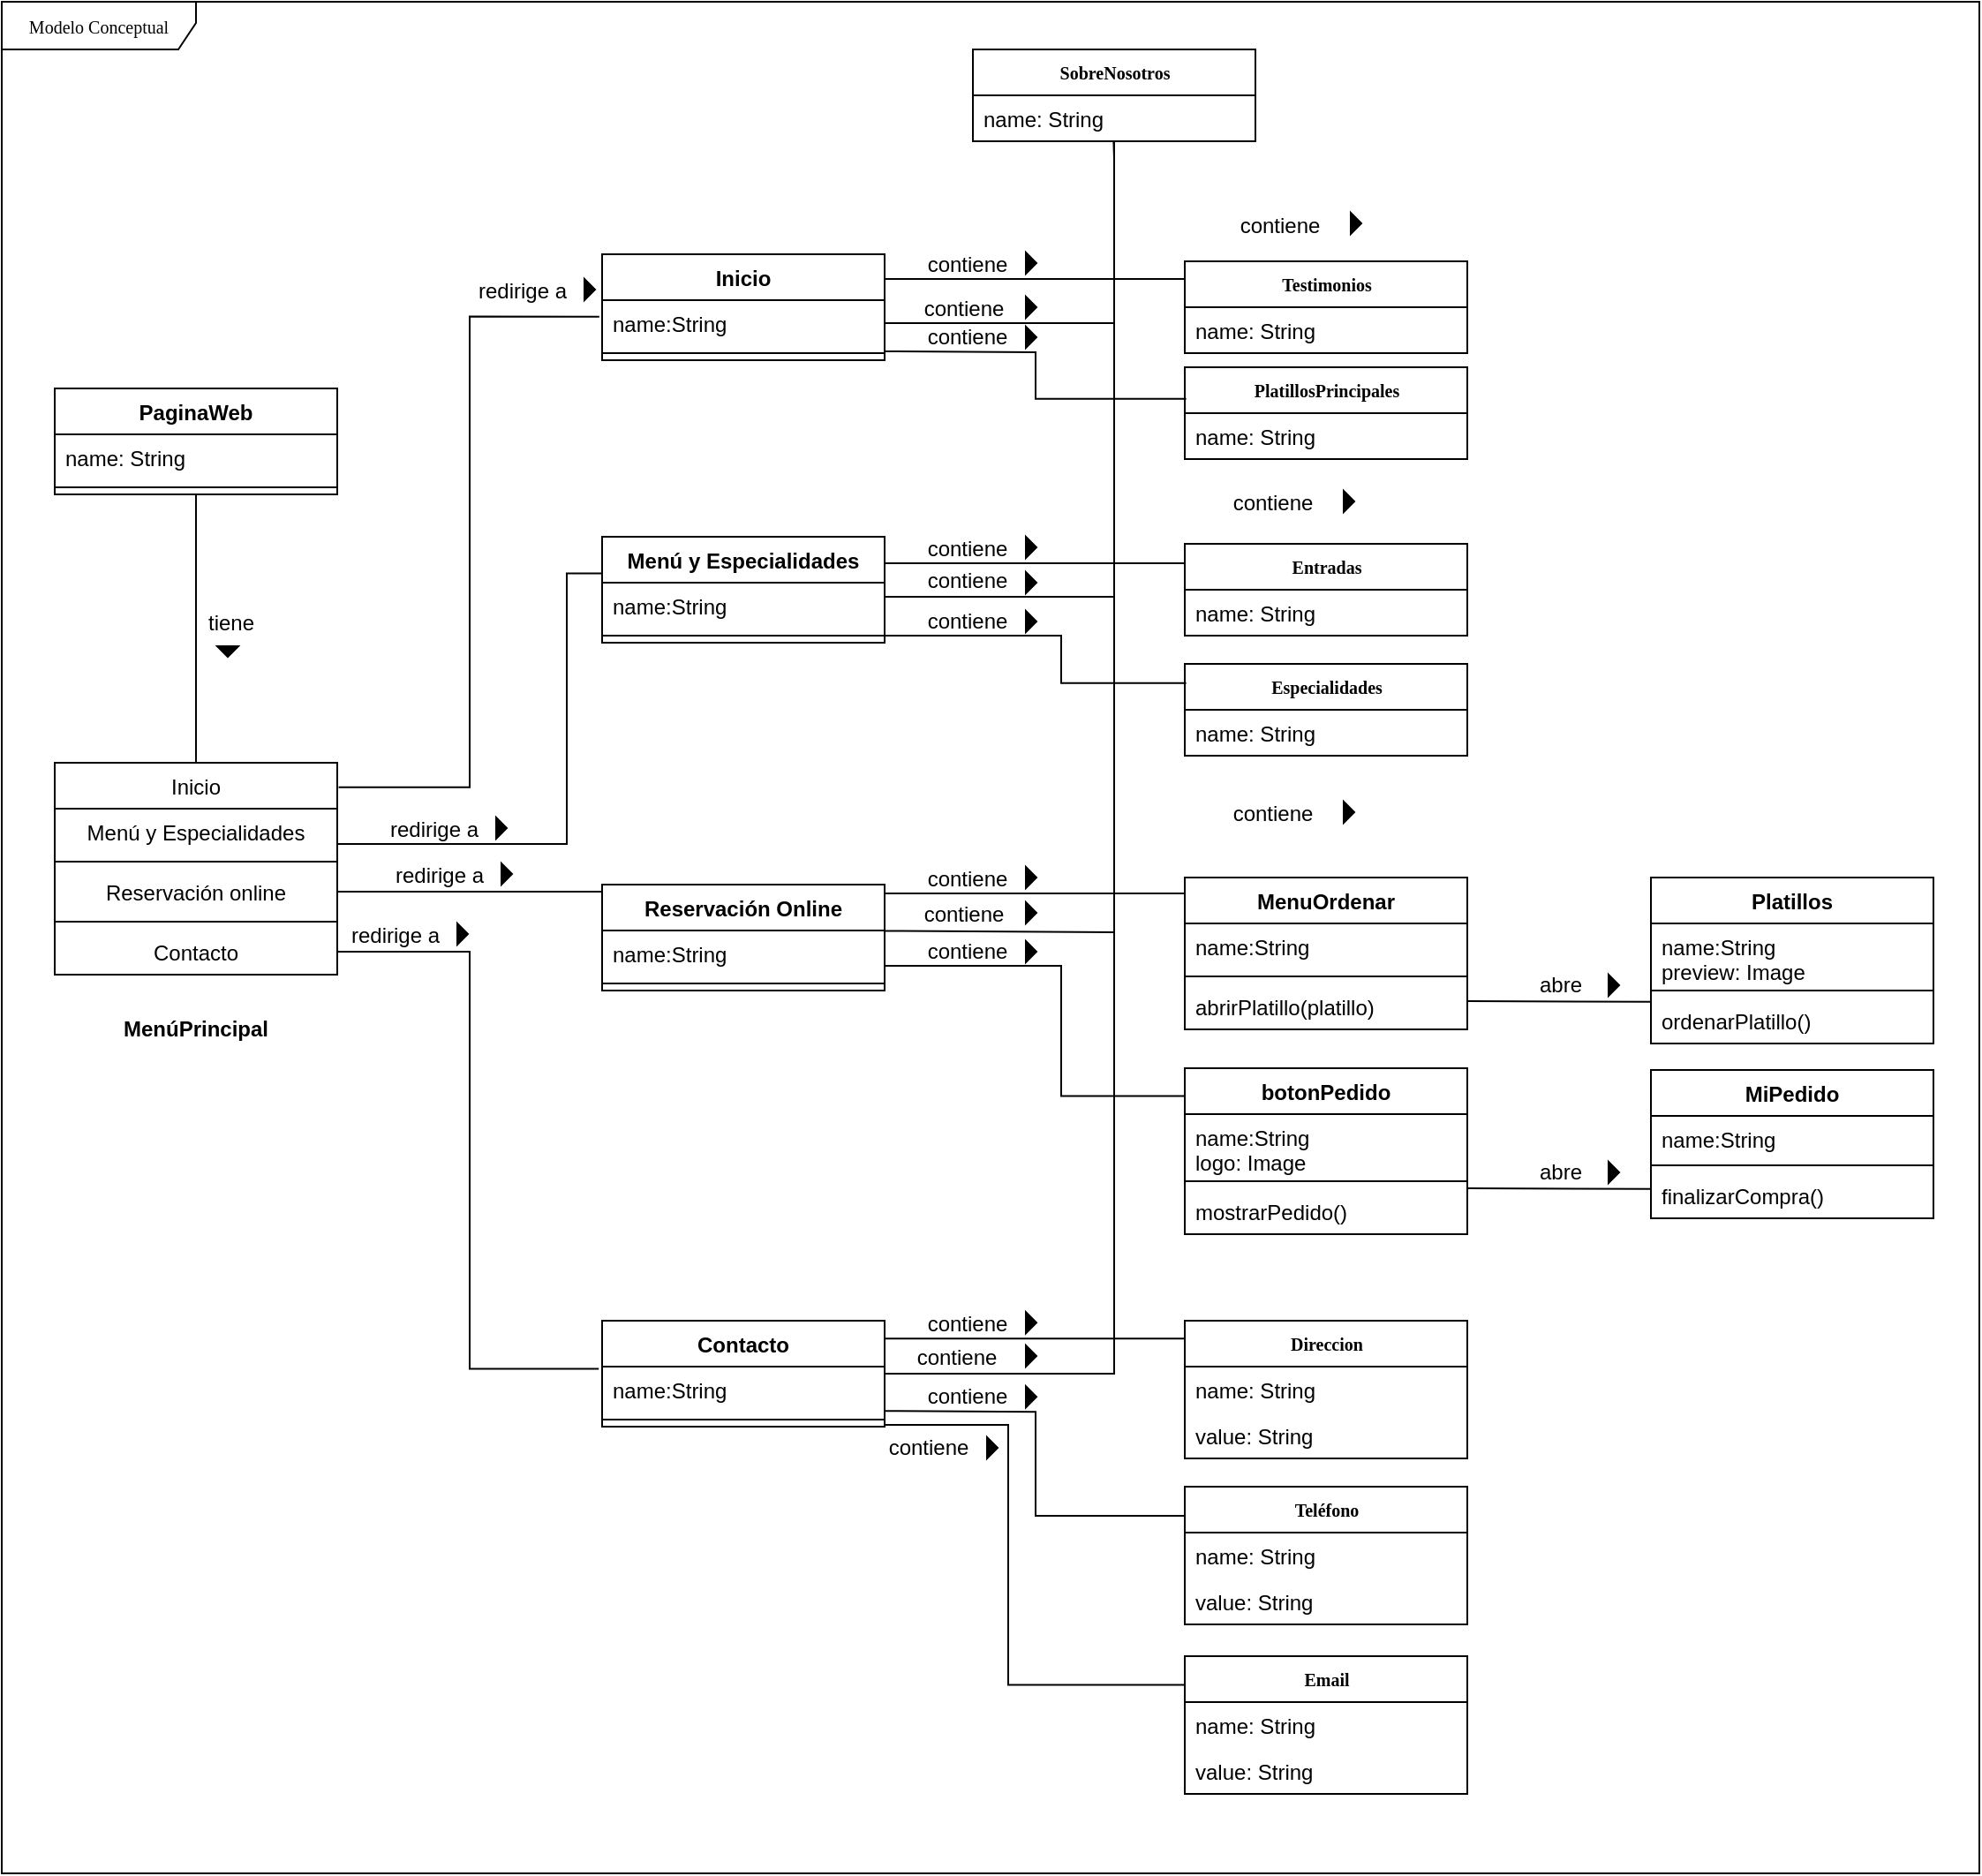 <mxfile version="17.2.1" type="github">
  <diagram name="Page-1" id="c4acf3e9-155e-7222-9cf6-157b1a14988f">
    <mxGraphModel dx="4270" dy="3014" grid="1" gridSize="10" guides="1" tooltips="1" connect="1" arrows="1" fold="1" page="1" pageScale="1" pageWidth="850" pageHeight="1100" background="none" math="0" shadow="0">
      <root>
        <mxCell id="0" />
        <mxCell id="1" parent="0" />
        <mxCell id="17acba5748e5396b-1" value="Modelo Conceptual" style="shape=umlFrame;whiteSpace=wrap;html=1;rounded=0;shadow=0;comic=0;labelBackgroundColor=none;strokeWidth=1;fontFamily=Verdana;fontSize=10;align=center;width=110;height=27;" parent="1" vertex="1">
          <mxGeometry x="-120" y="-97" width="1120" height="1060" as="geometry" />
        </mxCell>
        <mxCell id="17acba5748e5396b-30" value="SobreNosotros" style="swimlane;html=1;fontStyle=1;childLayout=stackLayout;horizontal=1;startSize=26;fillColor=none;horizontalStack=0;resizeParent=1;resizeLast=0;collapsible=1;marginBottom=0;swimlaneFillColor=#ffffff;rounded=0;shadow=0;comic=0;labelBackgroundColor=none;strokeWidth=1;fontFamily=Verdana;fontSize=10;align=center;" parent="1" vertex="1">
          <mxGeometry x="430" y="-70" width="160" height="52" as="geometry" />
        </mxCell>
        <mxCell id="17acba5748e5396b-32" value="name: String" style="text;html=1;strokeColor=none;fillColor=none;align=left;verticalAlign=top;spacingLeft=4;spacingRight=4;whiteSpace=wrap;overflow=hidden;rotatable=0;points=[[0,0.5],[1,0.5]];portConstraint=eastwest;" parent="17acba5748e5396b-30" vertex="1">
          <mxGeometry y="26" width="160" height="26" as="geometry" />
        </mxCell>
        <mxCell id="PXVH4oSnN2z75oWtaAcK-1" value="Inicio" style="swimlane;fontStyle=0;align=center;verticalAlign=top;childLayout=stackLayout;horizontal=1;startSize=26;horizontalStack=0;resizeParent=1;resizeParentMax=0;resizeLast=0;collapsible=1;marginBottom=0;" vertex="1" parent="1">
          <mxGeometry x="-90" y="334" width="160" height="120" as="geometry">
            <mxRectangle x="50" y="325" width="60" height="26" as="alternateBounds" />
          </mxGeometry>
        </mxCell>
        <mxCell id="PXVH4oSnN2z75oWtaAcK-2" value="Menú y Especialidades" style="text;strokeColor=none;fillColor=none;align=center;verticalAlign=top;spacingLeft=4;spacingRight=4;overflow=hidden;rotatable=0;points=[[0,0.5],[1,0.5]];portConstraint=eastwest;" vertex="1" parent="PXVH4oSnN2z75oWtaAcK-1">
          <mxGeometry y="26" width="160" height="26" as="geometry" />
        </mxCell>
        <mxCell id="PXVH4oSnN2z75oWtaAcK-3" value="" style="line;strokeWidth=1;fillColor=none;align=left;verticalAlign=middle;spacingTop=-1;spacingLeft=3;spacingRight=3;rotatable=0;labelPosition=right;points=[];portConstraint=eastwest;" vertex="1" parent="PXVH4oSnN2z75oWtaAcK-1">
          <mxGeometry y="52" width="160" height="8" as="geometry" />
        </mxCell>
        <mxCell id="PXVH4oSnN2z75oWtaAcK-6" value="Reservación online" style="text;strokeColor=none;fillColor=none;align=center;verticalAlign=top;spacingLeft=4;spacingRight=4;overflow=hidden;rotatable=0;points=[[0,0.5],[1,0.5]];portConstraint=eastwest;" vertex="1" parent="PXVH4oSnN2z75oWtaAcK-1">
          <mxGeometry y="60" width="160" height="26" as="geometry" />
        </mxCell>
        <mxCell id="PXVH4oSnN2z75oWtaAcK-7" value="" style="line;strokeWidth=1;fillColor=none;align=left;verticalAlign=middle;spacingTop=-1;spacingLeft=3;spacingRight=3;rotatable=0;labelPosition=right;points=[];portConstraint=eastwest;" vertex="1" parent="PXVH4oSnN2z75oWtaAcK-1">
          <mxGeometry y="86" width="160" height="8" as="geometry" />
        </mxCell>
        <mxCell id="PXVH4oSnN2z75oWtaAcK-4" value="Contacto" style="text;strokeColor=none;fillColor=none;align=center;verticalAlign=top;spacingLeft=4;spacingRight=4;overflow=hidden;rotatable=0;points=[[0,0.5],[1,0.5]];portConstraint=eastwest;" vertex="1" parent="PXVH4oSnN2z75oWtaAcK-1">
          <mxGeometry y="94" width="160" height="26" as="geometry" />
        </mxCell>
        <mxCell id="PXVH4oSnN2z75oWtaAcK-8" value="MenúPrincipal" style="text;html=1;strokeColor=none;fillColor=none;align=center;verticalAlign=middle;whiteSpace=wrap;rounded=0;fontStyle=1" vertex="1" parent="1">
          <mxGeometry x="-40" y="470" width="60" height="30" as="geometry" />
        </mxCell>
        <mxCell id="PXVH4oSnN2z75oWtaAcK-24" value="PaginaWeb" style="swimlane;fontStyle=1;align=center;verticalAlign=top;childLayout=stackLayout;horizontal=1;startSize=26;horizontalStack=0;resizeParent=1;resizeParentMax=0;resizeLast=0;collapsible=1;marginBottom=0;" vertex="1" parent="1">
          <mxGeometry x="-90" y="122" width="160" height="60" as="geometry" />
        </mxCell>
        <mxCell id="PXVH4oSnN2z75oWtaAcK-25" value="name: String" style="text;strokeColor=none;fillColor=none;align=left;verticalAlign=top;spacingLeft=4;spacingRight=4;overflow=hidden;rotatable=0;points=[[0,0.5],[1,0.5]];portConstraint=eastwest;" vertex="1" parent="PXVH4oSnN2z75oWtaAcK-24">
          <mxGeometry y="26" width="160" height="26" as="geometry" />
        </mxCell>
        <mxCell id="PXVH4oSnN2z75oWtaAcK-26" value="" style="line;strokeWidth=1;fillColor=none;align=left;verticalAlign=middle;spacingTop=-1;spacingLeft=3;spacingRight=3;rotatable=0;labelPosition=right;points=[];portConstraint=eastwest;" vertex="1" parent="PXVH4oSnN2z75oWtaAcK-24">
          <mxGeometry y="52" width="160" height="8" as="geometry" />
        </mxCell>
        <mxCell id="PXVH4oSnN2z75oWtaAcK-33" value="" style="triangle;aspect=fixed;fillColor=#000000;rotation=90;" vertex="1" parent="1">
          <mxGeometry x="5" y="265" width="6" height="12" as="geometry" />
        </mxCell>
        <mxCell id="PXVH4oSnN2z75oWtaAcK-34" value="" style="endArrow=none;html=1;rounded=0;align=center;verticalAlign=bottom;labelBackgroundColor=none;exitX=0.5;exitY=1;exitDx=0;exitDy=0;entryX=0.5;entryY=0;entryDx=0;entryDy=0;" edge="1" parent="1" source="PXVH4oSnN2z75oWtaAcK-24" target="PXVH4oSnN2z75oWtaAcK-1">
          <mxGeometry relative="1" as="geometry">
            <mxPoint x="100" y="382" as="sourcePoint" />
            <mxPoint x="240" y="382" as="targetPoint" />
          </mxGeometry>
        </mxCell>
        <mxCell id="PXVH4oSnN2z75oWtaAcK-38" value="tiene" style="text;html=1;strokeColor=none;fillColor=none;align=center;verticalAlign=middle;whiteSpace=wrap;rounded=0;" vertex="1" parent="1">
          <mxGeometry y="250" width="20" height="10" as="geometry" />
        </mxCell>
        <mxCell id="PXVH4oSnN2z75oWtaAcK-40" value="" style="endArrow=none;html=1;rounded=0;align=center;verticalAlign=bottom;labelBackgroundColor=none;exitX=1.005;exitY=0.116;exitDx=0;exitDy=0;exitPerimeter=0;entryX=-0.01;entryY=0.359;entryDx=0;entryDy=0;entryPerimeter=0;edgeStyle=orthogonalEdgeStyle;" edge="1" parent="1" source="PXVH4oSnN2z75oWtaAcK-1" target="PXVH4oSnN2z75oWtaAcK-42">
          <mxGeometry relative="1" as="geometry">
            <mxPoint x="230" y="353" as="sourcePoint" />
            <mxPoint x="370" y="353" as="targetPoint" />
          </mxGeometry>
        </mxCell>
        <mxCell id="PXVH4oSnN2z75oWtaAcK-41" value="Inicio" style="swimlane;fontStyle=1;align=center;verticalAlign=top;childLayout=stackLayout;horizontal=1;startSize=26;horizontalStack=0;resizeParent=1;resizeParentMax=0;resizeLast=0;collapsible=1;marginBottom=0;" vertex="1" parent="1">
          <mxGeometry x="220" y="46" width="160" height="60" as="geometry" />
        </mxCell>
        <mxCell id="PXVH4oSnN2z75oWtaAcK-42" value="name:String" style="text;strokeColor=none;fillColor=none;align=left;verticalAlign=top;spacingLeft=4;spacingRight=4;overflow=hidden;rotatable=0;points=[[0,0.5],[1,0.5]];portConstraint=eastwest;" vertex="1" parent="PXVH4oSnN2z75oWtaAcK-41">
          <mxGeometry y="26" width="160" height="26" as="geometry" />
        </mxCell>
        <mxCell id="PXVH4oSnN2z75oWtaAcK-43" value="" style="line;strokeWidth=1;fillColor=none;align=left;verticalAlign=middle;spacingTop=-1;spacingLeft=3;spacingRight=3;rotatable=0;labelPosition=right;points=[];portConstraint=eastwest;" vertex="1" parent="PXVH4oSnN2z75oWtaAcK-41">
          <mxGeometry y="52" width="160" height="8" as="geometry" />
        </mxCell>
        <mxCell id="PXVH4oSnN2z75oWtaAcK-47" value="MenuOrdenar" style="swimlane;fontStyle=1;align=center;verticalAlign=top;childLayout=stackLayout;horizontal=1;startSize=26;horizontalStack=0;resizeParent=1;resizeParentMax=0;resizeLast=0;collapsible=1;marginBottom=0;" vertex="1" parent="1">
          <mxGeometry x="550" y="399" width="160" height="86" as="geometry" />
        </mxCell>
        <mxCell id="PXVH4oSnN2z75oWtaAcK-48" value="name:String" style="text;strokeColor=none;fillColor=none;align=left;verticalAlign=top;spacingLeft=4;spacingRight=4;overflow=hidden;rotatable=0;points=[[0,0.5],[1,0.5]];portConstraint=eastwest;" vertex="1" parent="PXVH4oSnN2z75oWtaAcK-47">
          <mxGeometry y="26" width="160" height="26" as="geometry" />
        </mxCell>
        <mxCell id="PXVH4oSnN2z75oWtaAcK-49" value="" style="line;strokeWidth=1;fillColor=none;align=left;verticalAlign=middle;spacingTop=-1;spacingLeft=3;spacingRight=3;rotatable=0;labelPosition=right;points=[];portConstraint=eastwest;" vertex="1" parent="PXVH4oSnN2z75oWtaAcK-47">
          <mxGeometry y="52" width="160" height="8" as="geometry" />
        </mxCell>
        <mxCell id="PXVH4oSnN2z75oWtaAcK-99" value="abrirPlatillo(platillo)" style="text;strokeColor=none;fillColor=none;align=left;verticalAlign=top;spacingLeft=4;spacingRight=4;overflow=hidden;rotatable=0;points=[[0,0.5],[1,0.5]];portConstraint=eastwest;" vertex="1" parent="PXVH4oSnN2z75oWtaAcK-47">
          <mxGeometry y="60" width="160" height="26" as="geometry" />
        </mxCell>
        <mxCell id="PXVH4oSnN2z75oWtaAcK-50" value="Reservación Online" style="swimlane;fontStyle=1;align=center;verticalAlign=top;childLayout=stackLayout;horizontal=1;startSize=26;horizontalStack=0;resizeParent=1;resizeParentMax=0;resizeLast=0;collapsible=1;marginBottom=0;" vertex="1" parent="1">
          <mxGeometry x="220" y="403" width="160" height="60" as="geometry" />
        </mxCell>
        <mxCell id="PXVH4oSnN2z75oWtaAcK-51" value="name:String" style="text;strokeColor=none;fillColor=none;align=left;verticalAlign=top;spacingLeft=4;spacingRight=4;overflow=hidden;rotatable=0;points=[[0,0.5],[1,0.5]];portConstraint=eastwest;" vertex="1" parent="PXVH4oSnN2z75oWtaAcK-50">
          <mxGeometry y="26" width="160" height="26" as="geometry" />
        </mxCell>
        <mxCell id="PXVH4oSnN2z75oWtaAcK-52" value="" style="line;strokeWidth=1;fillColor=none;align=left;verticalAlign=middle;spacingTop=-1;spacingLeft=3;spacingRight=3;rotatable=0;labelPosition=right;points=[];portConstraint=eastwest;" vertex="1" parent="PXVH4oSnN2z75oWtaAcK-50">
          <mxGeometry y="52" width="160" height="8" as="geometry" />
        </mxCell>
        <mxCell id="PXVH4oSnN2z75oWtaAcK-53" value="Contacto" style="swimlane;fontStyle=1;align=center;verticalAlign=top;childLayout=stackLayout;horizontal=1;startSize=26;horizontalStack=0;resizeParent=1;resizeParentMax=0;resizeLast=0;collapsible=1;marginBottom=0;" vertex="1" parent="1">
          <mxGeometry x="220" y="650" width="160" height="60" as="geometry" />
        </mxCell>
        <mxCell id="PXVH4oSnN2z75oWtaAcK-54" value="name:String" style="text;strokeColor=none;fillColor=none;align=left;verticalAlign=top;spacingLeft=4;spacingRight=4;overflow=hidden;rotatable=0;points=[[0,0.5],[1,0.5]];portConstraint=eastwest;" vertex="1" parent="PXVH4oSnN2z75oWtaAcK-53">
          <mxGeometry y="26" width="160" height="26" as="geometry" />
        </mxCell>
        <mxCell id="PXVH4oSnN2z75oWtaAcK-55" value="" style="line;strokeWidth=1;fillColor=none;align=left;verticalAlign=middle;spacingTop=-1;spacingLeft=3;spacingRight=3;rotatable=0;labelPosition=right;points=[];portConstraint=eastwest;" vertex="1" parent="PXVH4oSnN2z75oWtaAcK-53">
          <mxGeometry y="52" width="160" height="8" as="geometry" />
        </mxCell>
        <mxCell id="PXVH4oSnN2z75oWtaAcK-57" value="" style="endArrow=none;html=1;rounded=0;align=center;verticalAlign=bottom;labelBackgroundColor=none;entryX=-0.001;entryY=0.067;entryDx=0;entryDy=0;edgeStyle=orthogonalEdgeStyle;entryPerimeter=0;" edge="1" parent="1" target="PXVH4oSnN2z75oWtaAcK-50">
          <mxGeometry relative="1" as="geometry">
            <mxPoint x="70" y="407" as="sourcePoint" />
            <mxPoint x="330" y="374" as="targetPoint" />
            <Array as="points">
              <mxPoint x="200" y="407" />
              <mxPoint x="200" y="407" />
            </Array>
          </mxGeometry>
        </mxCell>
        <mxCell id="PXVH4oSnN2z75oWtaAcK-58" value="" style="endArrow=none;html=1;rounded=0;align=center;verticalAlign=bottom;labelBackgroundColor=none;exitX=1;exitY=0.5;exitDx=0;exitDy=0;entryX=-0.012;entryY=0.049;entryDx=0;entryDy=0;entryPerimeter=0;edgeStyle=orthogonalEdgeStyle;" edge="1" parent="1" source="PXVH4oSnN2z75oWtaAcK-4" target="PXVH4oSnN2z75oWtaAcK-54">
          <mxGeometry relative="1" as="geometry">
            <mxPoint x="220" y="408" as="sourcePoint" />
            <mxPoint x="330" y="444" as="targetPoint" />
          </mxGeometry>
        </mxCell>
        <mxCell id="PXVH4oSnN2z75oWtaAcK-69" value="" style="endArrow=none;html=1;rounded=0;align=center;verticalAlign=bottom;labelBackgroundColor=none;exitX=1;exitY=0.5;exitDx=0;exitDy=0;edgeStyle=orthogonalEdgeStyle;elbow=vertical;" edge="1" parent="1" source="PXVH4oSnN2z75oWtaAcK-54" target="17acba5748e5396b-32">
          <mxGeometry relative="1" as="geometry">
            <mxPoint x="490" y="262" as="sourcePoint" />
            <mxPoint x="680.96" y="176.084" as="targetPoint" />
            <Array as="points">
              <mxPoint x="380" y="680" />
              <mxPoint x="510" y="680" />
            </Array>
          </mxGeometry>
        </mxCell>
        <mxCell id="PXVH4oSnN2z75oWtaAcK-73" value="contiene" style="text;html=1;strokeColor=none;fillColor=none;align=center;verticalAlign=middle;whiteSpace=wrap;rounded=0;rotation=0;" vertex="1" parent="1">
          <mxGeometry x="570" y="182" width="60" height="10" as="geometry" />
        </mxCell>
        <mxCell id="PXVH4oSnN2z75oWtaAcK-76" value="" style="triangle;aspect=fixed;fillColor=#000000;rotation=0;" vertex="1" parent="1">
          <mxGeometry x="640" y="180" width="6" height="12" as="geometry" />
        </mxCell>
        <mxCell id="PXVH4oSnN2z75oWtaAcK-78" value="contiene" style="text;html=1;strokeColor=none;fillColor=none;align=center;verticalAlign=middle;whiteSpace=wrap;rounded=0;rotation=0;" vertex="1" parent="1">
          <mxGeometry x="574" y="24.5" width="60" height="10" as="geometry" />
        </mxCell>
        <mxCell id="PXVH4oSnN2z75oWtaAcK-79" value="" style="triangle;aspect=fixed;fillColor=#000000;rotation=0;" vertex="1" parent="1">
          <mxGeometry x="644" y="22.5" width="6" height="12" as="geometry" />
        </mxCell>
        <mxCell id="PXVH4oSnN2z75oWtaAcK-80" value="contiene" style="text;html=1;strokeColor=none;fillColor=none;align=center;verticalAlign=middle;whiteSpace=wrap;rounded=0;rotation=0;" vertex="1" parent="1">
          <mxGeometry x="570" y="358" width="60" height="10" as="geometry" />
        </mxCell>
        <mxCell id="PXVH4oSnN2z75oWtaAcK-81" value="" style="triangle;aspect=fixed;fillColor=#000000;rotation=0;" vertex="1" parent="1">
          <mxGeometry x="640" y="356" width="6" height="12" as="geometry" />
        </mxCell>
        <mxCell id="PXVH4oSnN2z75oWtaAcK-85" value="Testimonios" style="swimlane;html=1;fontStyle=1;childLayout=stackLayout;horizontal=1;startSize=26;fillColor=none;horizontalStack=0;resizeParent=1;resizeLast=0;collapsible=1;marginBottom=0;swimlaneFillColor=#ffffff;rounded=0;shadow=0;comic=0;labelBackgroundColor=none;strokeWidth=1;fontFamily=Verdana;fontSize=10;align=center;" vertex="1" parent="1">
          <mxGeometry x="550" y="50" width="160" height="52" as="geometry" />
        </mxCell>
        <mxCell id="PXVH4oSnN2z75oWtaAcK-86" value="name: String" style="text;html=1;strokeColor=none;fillColor=none;align=left;verticalAlign=top;spacingLeft=4;spacingRight=4;whiteSpace=wrap;overflow=hidden;rotatable=0;points=[[0,0.5],[1,0.5]];portConstraint=eastwest;" vertex="1" parent="PXVH4oSnN2z75oWtaAcK-85">
          <mxGeometry y="26" width="160" height="26" as="geometry" />
        </mxCell>
        <mxCell id="PXVH4oSnN2z75oWtaAcK-87" value="PlatillosPrincipales" style="swimlane;html=1;fontStyle=1;childLayout=stackLayout;horizontal=1;startSize=26;fillColor=none;horizontalStack=0;resizeParent=1;resizeLast=0;collapsible=1;marginBottom=0;swimlaneFillColor=#ffffff;rounded=0;shadow=0;comic=0;labelBackgroundColor=none;strokeWidth=1;fontFamily=Verdana;fontSize=10;align=center;" vertex="1" parent="1">
          <mxGeometry x="550" y="110" width="160" height="52" as="geometry" />
        </mxCell>
        <mxCell id="PXVH4oSnN2z75oWtaAcK-88" value="name: String" style="text;html=1;strokeColor=none;fillColor=none;align=left;verticalAlign=top;spacingLeft=4;spacingRight=4;whiteSpace=wrap;overflow=hidden;rotatable=0;points=[[0,0.5],[1,0.5]];portConstraint=eastwest;" vertex="1" parent="PXVH4oSnN2z75oWtaAcK-87">
          <mxGeometry y="26" width="160" height="26" as="geometry" />
        </mxCell>
        <mxCell id="PXVH4oSnN2z75oWtaAcK-89" value="Entradas" style="swimlane;html=1;fontStyle=1;childLayout=stackLayout;horizontal=1;startSize=26;fillColor=none;horizontalStack=0;resizeParent=1;resizeLast=0;collapsible=1;marginBottom=0;swimlaneFillColor=#ffffff;rounded=0;shadow=0;comic=0;labelBackgroundColor=none;strokeWidth=1;fontFamily=Verdana;fontSize=10;align=center;" vertex="1" parent="1">
          <mxGeometry x="550" y="210" width="160" height="52" as="geometry" />
        </mxCell>
        <mxCell id="PXVH4oSnN2z75oWtaAcK-90" value="name: String" style="text;html=1;strokeColor=none;fillColor=none;align=left;verticalAlign=top;spacingLeft=4;spacingRight=4;whiteSpace=wrap;overflow=hidden;rotatable=0;points=[[0,0.5],[1,0.5]];portConstraint=eastwest;" vertex="1" parent="PXVH4oSnN2z75oWtaAcK-89">
          <mxGeometry y="26" width="160" height="26" as="geometry" />
        </mxCell>
        <mxCell id="PXVH4oSnN2z75oWtaAcK-91" value="Especialidades" style="swimlane;html=1;fontStyle=1;childLayout=stackLayout;horizontal=1;startSize=26;fillColor=none;horizontalStack=0;resizeParent=1;resizeLast=0;collapsible=1;marginBottom=0;swimlaneFillColor=#ffffff;rounded=0;shadow=0;comic=0;labelBackgroundColor=none;strokeWidth=1;fontFamily=Verdana;fontSize=10;align=center;" vertex="1" parent="1">
          <mxGeometry x="550" y="278" width="160" height="52" as="geometry" />
        </mxCell>
        <mxCell id="PXVH4oSnN2z75oWtaAcK-92" value="name: String" style="text;html=1;strokeColor=none;fillColor=none;align=left;verticalAlign=top;spacingLeft=4;spacingRight=4;whiteSpace=wrap;overflow=hidden;rotatable=0;points=[[0,0.5],[1,0.5]];portConstraint=eastwest;" vertex="1" parent="PXVH4oSnN2z75oWtaAcK-91">
          <mxGeometry y="26" width="160" height="26" as="geometry" />
        </mxCell>
        <mxCell id="PXVH4oSnN2z75oWtaAcK-96" value="Menú y Especialidades" style="swimlane;fontStyle=1;align=center;verticalAlign=top;childLayout=stackLayout;horizontal=1;startSize=26;horizontalStack=0;resizeParent=1;resizeParentMax=0;resizeLast=0;collapsible=1;marginBottom=0;" vertex="1" parent="1">
          <mxGeometry x="220" y="206" width="160" height="60" as="geometry" />
        </mxCell>
        <mxCell id="PXVH4oSnN2z75oWtaAcK-97" value="name:String" style="text;strokeColor=none;fillColor=none;align=left;verticalAlign=top;spacingLeft=4;spacingRight=4;overflow=hidden;rotatable=0;points=[[0,0.5],[1,0.5]];portConstraint=eastwest;" vertex="1" parent="PXVH4oSnN2z75oWtaAcK-96">
          <mxGeometry y="26" width="160" height="26" as="geometry" />
        </mxCell>
        <mxCell id="PXVH4oSnN2z75oWtaAcK-98" value="" style="line;strokeWidth=1;fillColor=none;align=left;verticalAlign=middle;spacingTop=-1;spacingLeft=3;spacingRight=3;rotatable=0;labelPosition=right;points=[];portConstraint=eastwest;" vertex="1" parent="PXVH4oSnN2z75oWtaAcK-96">
          <mxGeometry y="52" width="160" height="8" as="geometry" />
        </mxCell>
        <mxCell id="PXVH4oSnN2z75oWtaAcK-100" value="botonPedido" style="swimlane;fontStyle=1;align=center;verticalAlign=top;childLayout=stackLayout;horizontal=1;startSize=26;horizontalStack=0;resizeParent=1;resizeParentMax=0;resizeLast=0;collapsible=1;marginBottom=0;" vertex="1" parent="1">
          <mxGeometry x="550" y="507" width="160" height="94" as="geometry" />
        </mxCell>
        <mxCell id="PXVH4oSnN2z75oWtaAcK-101" value="name:String&#xa;logo: Image" style="text;strokeColor=none;fillColor=none;align=left;verticalAlign=top;spacingLeft=4;spacingRight=4;overflow=hidden;rotatable=0;points=[[0,0.5],[1,0.5]];portConstraint=eastwest;" vertex="1" parent="PXVH4oSnN2z75oWtaAcK-100">
          <mxGeometry y="26" width="160" height="34" as="geometry" />
        </mxCell>
        <mxCell id="PXVH4oSnN2z75oWtaAcK-102" value="" style="line;strokeWidth=1;fillColor=none;align=left;verticalAlign=middle;spacingTop=-1;spacingLeft=3;spacingRight=3;rotatable=0;labelPosition=right;points=[];portConstraint=eastwest;" vertex="1" parent="PXVH4oSnN2z75oWtaAcK-100">
          <mxGeometry y="60" width="160" height="8" as="geometry" />
        </mxCell>
        <mxCell id="PXVH4oSnN2z75oWtaAcK-103" value="mostrarPedido()" style="text;strokeColor=none;fillColor=none;align=left;verticalAlign=top;spacingLeft=4;spacingRight=4;overflow=hidden;rotatable=0;points=[[0,0.5],[1,0.5]];portConstraint=eastwest;" vertex="1" parent="PXVH4oSnN2z75oWtaAcK-100">
          <mxGeometry y="68" width="160" height="26" as="geometry" />
        </mxCell>
        <mxCell id="PXVH4oSnN2z75oWtaAcK-104" value="MiPedido" style="swimlane;fontStyle=1;align=center;verticalAlign=top;childLayout=stackLayout;horizontal=1;startSize=26;horizontalStack=0;resizeParent=1;resizeParentMax=0;resizeLast=0;collapsible=1;marginBottom=0;" vertex="1" parent="1">
          <mxGeometry x="814" y="508" width="160" height="84" as="geometry" />
        </mxCell>
        <mxCell id="PXVH4oSnN2z75oWtaAcK-105" value="name:String" style="text;strokeColor=none;fillColor=none;align=left;verticalAlign=top;spacingLeft=4;spacingRight=4;overflow=hidden;rotatable=0;points=[[0,0.5],[1,0.5]];portConstraint=eastwest;" vertex="1" parent="PXVH4oSnN2z75oWtaAcK-104">
          <mxGeometry y="26" width="160" height="24" as="geometry" />
        </mxCell>
        <mxCell id="PXVH4oSnN2z75oWtaAcK-106" value="" style="line;strokeWidth=1;fillColor=none;align=left;verticalAlign=middle;spacingTop=-1;spacingLeft=3;spacingRight=3;rotatable=0;labelPosition=right;points=[];portConstraint=eastwest;" vertex="1" parent="PXVH4oSnN2z75oWtaAcK-104">
          <mxGeometry y="50" width="160" height="8" as="geometry" />
        </mxCell>
        <mxCell id="PXVH4oSnN2z75oWtaAcK-107" value="finalizarCompra()" style="text;strokeColor=none;fillColor=none;align=left;verticalAlign=top;spacingLeft=4;spacingRight=4;overflow=hidden;rotatable=0;points=[[0,0.5],[1,0.5]];portConstraint=eastwest;" vertex="1" parent="PXVH4oSnN2z75oWtaAcK-104">
          <mxGeometry y="58" width="160" height="26" as="geometry" />
        </mxCell>
        <mxCell id="PXVH4oSnN2z75oWtaAcK-108" value="Platillos" style="swimlane;fontStyle=1;align=center;verticalAlign=top;childLayout=stackLayout;horizontal=1;startSize=26;horizontalStack=0;resizeParent=1;resizeParentMax=0;resizeLast=0;collapsible=1;marginBottom=0;" vertex="1" parent="1">
          <mxGeometry x="814" y="399" width="160" height="94" as="geometry" />
        </mxCell>
        <mxCell id="PXVH4oSnN2z75oWtaAcK-109" value="name:String&#xa;preview: Image" style="text;strokeColor=none;fillColor=none;align=left;verticalAlign=top;spacingLeft=4;spacingRight=4;overflow=hidden;rotatable=0;points=[[0,0.5],[1,0.5]];portConstraint=eastwest;" vertex="1" parent="PXVH4oSnN2z75oWtaAcK-108">
          <mxGeometry y="26" width="160" height="34" as="geometry" />
        </mxCell>
        <mxCell id="PXVH4oSnN2z75oWtaAcK-110" value="" style="line;strokeWidth=1;fillColor=none;align=left;verticalAlign=middle;spacingTop=-1;spacingLeft=3;spacingRight=3;rotatable=0;labelPosition=right;points=[];portConstraint=eastwest;" vertex="1" parent="PXVH4oSnN2z75oWtaAcK-108">
          <mxGeometry y="60" width="160" height="8" as="geometry" />
        </mxCell>
        <mxCell id="PXVH4oSnN2z75oWtaAcK-111" value="ordenarPlatillo()" style="text;strokeColor=none;fillColor=none;align=left;verticalAlign=top;spacingLeft=4;spacingRight=4;overflow=hidden;rotatable=0;points=[[0,0.5],[1,0.5]];portConstraint=eastwest;" vertex="1" parent="PXVH4oSnN2z75oWtaAcK-108">
          <mxGeometry y="68" width="160" height="26" as="geometry" />
        </mxCell>
        <mxCell id="PXVH4oSnN2z75oWtaAcK-116" value="Direccion" style="swimlane;html=1;fontStyle=1;childLayout=stackLayout;horizontal=1;startSize=26;fillColor=none;horizontalStack=0;resizeParent=1;resizeLast=0;collapsible=1;marginBottom=0;swimlaneFillColor=#ffffff;rounded=0;shadow=0;comic=0;labelBackgroundColor=none;strokeWidth=1;fontFamily=Verdana;fontSize=10;align=center;" vertex="1" parent="1">
          <mxGeometry x="550" y="650" width="160" height="78" as="geometry" />
        </mxCell>
        <mxCell id="PXVH4oSnN2z75oWtaAcK-117" value="name: String" style="text;html=1;strokeColor=none;fillColor=none;align=left;verticalAlign=top;spacingLeft=4;spacingRight=4;whiteSpace=wrap;overflow=hidden;rotatable=0;points=[[0,0.5],[1,0.5]];portConstraint=eastwest;" vertex="1" parent="PXVH4oSnN2z75oWtaAcK-116">
          <mxGeometry y="26" width="160" height="26" as="geometry" />
        </mxCell>
        <mxCell id="PXVH4oSnN2z75oWtaAcK-118" value="value: String" style="text;html=1;strokeColor=none;fillColor=none;align=left;verticalAlign=top;spacingLeft=4;spacingRight=4;whiteSpace=wrap;overflow=hidden;rotatable=0;points=[[0,0.5],[1,0.5]];portConstraint=eastwest;" vertex="1" parent="PXVH4oSnN2z75oWtaAcK-116">
          <mxGeometry y="52" width="160" height="26" as="geometry" />
        </mxCell>
        <mxCell id="PXVH4oSnN2z75oWtaAcK-119" value="Teléfono" style="swimlane;html=1;fontStyle=1;childLayout=stackLayout;horizontal=1;startSize=26;fillColor=none;horizontalStack=0;resizeParent=1;resizeLast=0;collapsible=1;marginBottom=0;swimlaneFillColor=#ffffff;rounded=0;shadow=0;comic=0;labelBackgroundColor=none;strokeWidth=1;fontFamily=Verdana;fontSize=10;align=center;" vertex="1" parent="1">
          <mxGeometry x="550" y="744" width="160" height="78" as="geometry" />
        </mxCell>
        <mxCell id="PXVH4oSnN2z75oWtaAcK-120" value="name: String" style="text;html=1;strokeColor=none;fillColor=none;align=left;verticalAlign=top;spacingLeft=4;spacingRight=4;whiteSpace=wrap;overflow=hidden;rotatable=0;points=[[0,0.5],[1,0.5]];portConstraint=eastwest;" vertex="1" parent="PXVH4oSnN2z75oWtaAcK-119">
          <mxGeometry y="26" width="160" height="26" as="geometry" />
        </mxCell>
        <mxCell id="PXVH4oSnN2z75oWtaAcK-121" value="value: String" style="text;html=1;strokeColor=none;fillColor=none;align=left;verticalAlign=top;spacingLeft=4;spacingRight=4;whiteSpace=wrap;overflow=hidden;rotatable=0;points=[[0,0.5],[1,0.5]];portConstraint=eastwest;" vertex="1" parent="PXVH4oSnN2z75oWtaAcK-119">
          <mxGeometry y="52" width="160" height="26" as="geometry" />
        </mxCell>
        <mxCell id="PXVH4oSnN2z75oWtaAcK-122" value="Email" style="swimlane;html=1;fontStyle=1;childLayout=stackLayout;horizontal=1;startSize=26;fillColor=none;horizontalStack=0;resizeParent=1;resizeLast=0;collapsible=1;marginBottom=0;swimlaneFillColor=#ffffff;rounded=0;shadow=0;comic=0;labelBackgroundColor=none;strokeWidth=1;fontFamily=Verdana;fontSize=10;align=center;" vertex="1" parent="1">
          <mxGeometry x="550" y="840" width="160" height="78" as="geometry" />
        </mxCell>
        <mxCell id="PXVH4oSnN2z75oWtaAcK-123" value="name: String" style="text;html=1;strokeColor=none;fillColor=none;align=left;verticalAlign=top;spacingLeft=4;spacingRight=4;whiteSpace=wrap;overflow=hidden;rotatable=0;points=[[0,0.5],[1,0.5]];portConstraint=eastwest;" vertex="1" parent="PXVH4oSnN2z75oWtaAcK-122">
          <mxGeometry y="26" width="160" height="26" as="geometry" />
        </mxCell>
        <mxCell id="PXVH4oSnN2z75oWtaAcK-124" value="value: String" style="text;html=1;strokeColor=none;fillColor=none;align=left;verticalAlign=top;spacingLeft=4;spacingRight=4;whiteSpace=wrap;overflow=hidden;rotatable=0;points=[[0,0.5],[1,0.5]];portConstraint=eastwest;" vertex="1" parent="PXVH4oSnN2z75oWtaAcK-122">
          <mxGeometry y="52" width="160" height="26" as="geometry" />
        </mxCell>
        <mxCell id="PXVH4oSnN2z75oWtaAcK-125" value="" style="endArrow=none;html=1;rounded=0;align=center;verticalAlign=bottom;labelBackgroundColor=none;entryX=0.002;entryY=0.346;entryDx=0;entryDy=0;edgeStyle=orthogonalEdgeStyle;entryPerimeter=0;" edge="1" parent="1" target="PXVH4oSnN2z75oWtaAcK-96">
          <mxGeometry relative="1" as="geometry">
            <mxPoint x="70" y="380" as="sourcePoint" />
            <mxPoint x="219.84" y="380.02" as="targetPoint" />
            <Array as="points">
              <mxPoint x="200" y="380" />
              <mxPoint x="200" y="227" />
            </Array>
          </mxGeometry>
        </mxCell>
        <mxCell id="PXVH4oSnN2z75oWtaAcK-126" value="redirige a" style="text;html=1;strokeColor=none;fillColor=none;align=center;verticalAlign=middle;whiteSpace=wrap;rounded=0;" vertex="1" parent="1">
          <mxGeometry x="140" y="62" width="70" height="10" as="geometry" />
        </mxCell>
        <mxCell id="PXVH4oSnN2z75oWtaAcK-127" value="" style="triangle;aspect=fixed;fillColor=#000000;rotation=0;" vertex="1" parent="1">
          <mxGeometry x="210" y="60" width="6" height="12" as="geometry" />
        </mxCell>
        <mxCell id="PXVH4oSnN2z75oWtaAcK-128" value="redirige a" style="text;html=1;strokeColor=none;fillColor=none;align=center;verticalAlign=middle;whiteSpace=wrap;rounded=0;" vertex="1" parent="1">
          <mxGeometry x="90" y="367" width="70" height="10" as="geometry" />
        </mxCell>
        <mxCell id="PXVH4oSnN2z75oWtaAcK-129" value="" style="triangle;aspect=fixed;fillColor=#000000;rotation=0;" vertex="1" parent="1">
          <mxGeometry x="160" y="365" width="6" height="12" as="geometry" />
        </mxCell>
        <mxCell id="PXVH4oSnN2z75oWtaAcK-130" value="redirige a" style="text;html=1;strokeColor=none;fillColor=none;align=center;verticalAlign=middle;whiteSpace=wrap;rounded=0;" vertex="1" parent="1">
          <mxGeometry x="93" y="393" width="70" height="10" as="geometry" />
        </mxCell>
        <mxCell id="PXVH4oSnN2z75oWtaAcK-131" value="" style="triangle;aspect=fixed;fillColor=#000000;rotation=0;" vertex="1" parent="1">
          <mxGeometry x="163" y="391" width="6" height="12" as="geometry" />
        </mxCell>
        <mxCell id="PXVH4oSnN2z75oWtaAcK-132" value="redirige a" style="text;html=1;strokeColor=none;fillColor=none;align=center;verticalAlign=middle;whiteSpace=wrap;rounded=0;" vertex="1" parent="1">
          <mxGeometry x="68" y="427" width="70" height="10" as="geometry" />
        </mxCell>
        <mxCell id="PXVH4oSnN2z75oWtaAcK-133" value="" style="triangle;aspect=fixed;fillColor=#000000;rotation=0;" vertex="1" parent="1">
          <mxGeometry x="138" y="425" width="6" height="12" as="geometry" />
        </mxCell>
        <mxCell id="PXVH4oSnN2z75oWtaAcK-134" value="" style="endArrow=none;html=1;rounded=0;align=center;verticalAlign=bottom;labelBackgroundColor=none;exitX=0.999;exitY=0.01;exitDx=0;exitDy=0;edgeStyle=orthogonalEdgeStyle;elbow=vertical;entryX=0.498;entryY=0.986;entryDx=0;entryDy=0;entryPerimeter=0;exitPerimeter=0;" edge="1" parent="1" source="PXVH4oSnN2z75oWtaAcK-51" target="17acba5748e5396b-32">
          <mxGeometry relative="1" as="geometry">
            <mxPoint x="390" y="699" as="sourcePoint" />
            <mxPoint x="520.077" y="-8" as="targetPoint" />
            <Array as="points">
              <mxPoint x="390" y="429" />
              <mxPoint x="510" y="430" />
              <mxPoint x="510" y="-8" />
              <mxPoint x="510" y="-8" />
            </Array>
          </mxGeometry>
        </mxCell>
        <mxCell id="PXVH4oSnN2z75oWtaAcK-135" value="" style="endArrow=none;html=1;rounded=0;align=center;verticalAlign=bottom;labelBackgroundColor=none;edgeStyle=orthogonalEdgeStyle;elbow=vertical;" edge="1" parent="1" target="17acba5748e5396b-32">
          <mxGeometry relative="1" as="geometry">
            <mxPoint x="380" y="240" as="sourcePoint" />
            <mxPoint x="509.68" y="-8.364" as="targetPoint" />
            <Array as="points">
              <mxPoint x="510" y="240" />
            </Array>
          </mxGeometry>
        </mxCell>
        <mxCell id="PXVH4oSnN2z75oWtaAcK-136" value="" style="endArrow=none;html=1;rounded=0;align=center;verticalAlign=bottom;labelBackgroundColor=none;edgeStyle=orthogonalEdgeStyle;elbow=vertical;exitX=1;exitY=0.5;exitDx=0;exitDy=0;" edge="1" parent="1" source="PXVH4oSnN2z75oWtaAcK-42" target="17acba5748e5396b-32">
          <mxGeometry relative="1" as="geometry">
            <mxPoint x="380" y="238.36" as="sourcePoint" />
            <mxPoint x="509.68" y="-10.004" as="targetPoint" />
            <Array as="points">
              <mxPoint x="510" y="85" />
            </Array>
          </mxGeometry>
        </mxCell>
        <mxCell id="PXVH4oSnN2z75oWtaAcK-137" value="contiene" style="text;html=1;strokeColor=none;fillColor=none;align=center;verticalAlign=middle;whiteSpace=wrap;rounded=0;" vertex="1" parent="1">
          <mxGeometry x="400" y="72" width="50" height="10" as="geometry" />
        </mxCell>
        <mxCell id="PXVH4oSnN2z75oWtaAcK-138" value="" style="triangle;aspect=fixed;fillColor=#000000;rotation=0;" vertex="1" parent="1">
          <mxGeometry x="460" y="70" width="6" height="12" as="geometry" />
        </mxCell>
        <mxCell id="PXVH4oSnN2z75oWtaAcK-139" value="contiene" style="text;html=1;strokeColor=none;fillColor=none;align=center;verticalAlign=middle;whiteSpace=wrap;rounded=0;" vertex="1" parent="1">
          <mxGeometry x="402" y="226" width="50" height="10" as="geometry" />
        </mxCell>
        <mxCell id="PXVH4oSnN2z75oWtaAcK-140" value="" style="triangle;aspect=fixed;fillColor=#000000;rotation=0;" vertex="1" parent="1">
          <mxGeometry x="460" y="226" width="6" height="12" as="geometry" />
        </mxCell>
        <mxCell id="PXVH4oSnN2z75oWtaAcK-141" value="contiene" style="text;html=1;strokeColor=none;fillColor=none;align=center;verticalAlign=middle;whiteSpace=wrap;rounded=0;" vertex="1" parent="1">
          <mxGeometry x="400" y="415" width="50" height="10" as="geometry" />
        </mxCell>
        <mxCell id="PXVH4oSnN2z75oWtaAcK-142" value="" style="triangle;aspect=fixed;fillColor=#000000;rotation=0;" vertex="1" parent="1">
          <mxGeometry x="460" y="413" width="6" height="12" as="geometry" />
        </mxCell>
        <mxCell id="PXVH4oSnN2z75oWtaAcK-145" value="contiene" style="text;html=1;strokeColor=none;fillColor=none;align=center;verticalAlign=middle;whiteSpace=wrap;rounded=0;" vertex="1" parent="1">
          <mxGeometry x="396" y="666" width="50" height="10" as="geometry" />
        </mxCell>
        <mxCell id="PXVH4oSnN2z75oWtaAcK-146" value="" style="triangle;aspect=fixed;fillColor=#000000;rotation=0;" vertex="1" parent="1">
          <mxGeometry x="460" y="664" width="6" height="12" as="geometry" />
        </mxCell>
        <mxCell id="PXVH4oSnN2z75oWtaAcK-147" value="" style="triangle;aspect=fixed;fillColor=#000000;" vertex="1" parent="1">
          <mxGeometry x="460" y="45" width="6" height="12" as="geometry" />
        </mxCell>
        <mxCell id="PXVH4oSnN2z75oWtaAcK-148" value="" style="endArrow=none;html=1;rounded=0;align=center;verticalAlign=bottom;labelBackgroundColor=none;elbow=vertical;" edge="1" parent="1">
          <mxGeometry relative="1" as="geometry">
            <mxPoint x="380" y="60" as="sourcePoint" />
            <mxPoint x="550" y="60" as="targetPoint" />
          </mxGeometry>
        </mxCell>
        <mxCell id="PXVH4oSnN2z75oWtaAcK-150" value="contiene" style="text;html=1;strokeColor=none;fillColor=none;align=center;verticalAlign=middle;whiteSpace=wrap;rounded=0;" vertex="1" parent="1">
          <mxGeometry x="402" y="47" width="50" height="10" as="geometry" />
        </mxCell>
        <mxCell id="PXVH4oSnN2z75oWtaAcK-151" value="" style="triangle;aspect=fixed;fillColor=#000000;" vertex="1" parent="1">
          <mxGeometry x="460" y="87" width="6" height="12" as="geometry" />
        </mxCell>
        <mxCell id="PXVH4oSnN2z75oWtaAcK-152" value="" style="endArrow=none;html=1;rounded=0;align=center;verticalAlign=bottom;labelBackgroundColor=none;elbow=vertical;edgeStyle=orthogonalEdgeStyle;entryX=0.005;entryY=0.344;entryDx=0;entryDy=0;entryPerimeter=0;" edge="1" parent="1" target="PXVH4oSnN2z75oWtaAcK-87">
          <mxGeometry relative="1" as="geometry">
            <mxPoint x="380" y="101" as="sourcePoint" />
            <mxPoint x="550" y="101" as="targetPoint" />
          </mxGeometry>
        </mxCell>
        <mxCell id="PXVH4oSnN2z75oWtaAcK-153" value="contiene" style="text;html=1;strokeColor=none;fillColor=none;align=center;verticalAlign=middle;whiteSpace=wrap;rounded=0;" vertex="1" parent="1">
          <mxGeometry x="402" y="88" width="50" height="10" as="geometry" />
        </mxCell>
        <mxCell id="PXVH4oSnN2z75oWtaAcK-155" value="" style="triangle;aspect=fixed;fillColor=#000000;" vertex="1" parent="1">
          <mxGeometry x="460" y="206" width="6" height="12" as="geometry" />
        </mxCell>
        <mxCell id="PXVH4oSnN2z75oWtaAcK-156" value="" style="endArrow=none;html=1;rounded=0;align=center;verticalAlign=bottom;labelBackgroundColor=none;elbow=vertical;" edge="1" parent="1">
          <mxGeometry relative="1" as="geometry">
            <mxPoint x="380" y="221" as="sourcePoint" />
            <mxPoint x="550" y="221" as="targetPoint" />
          </mxGeometry>
        </mxCell>
        <mxCell id="PXVH4oSnN2z75oWtaAcK-157" value="contiene" style="text;html=1;strokeColor=none;fillColor=none;align=center;verticalAlign=middle;whiteSpace=wrap;rounded=0;" vertex="1" parent="1">
          <mxGeometry x="402" y="208" width="50" height="10" as="geometry" />
        </mxCell>
        <mxCell id="PXVH4oSnN2z75oWtaAcK-158" value="" style="triangle;aspect=fixed;fillColor=#000000;" vertex="1" parent="1">
          <mxGeometry x="460" y="248" width="6" height="12" as="geometry" />
        </mxCell>
        <mxCell id="PXVH4oSnN2z75oWtaAcK-159" value="" style="endArrow=none;html=1;rounded=0;align=center;verticalAlign=bottom;labelBackgroundColor=none;elbow=vertical;edgeStyle=orthogonalEdgeStyle;entryX=0.005;entryY=0.344;entryDx=0;entryDy=0;entryPerimeter=0;" edge="1" parent="1">
          <mxGeometry relative="1" as="geometry">
            <mxPoint x="380" y="262" as="sourcePoint" />
            <mxPoint x="550.8" y="288.888" as="targetPoint" />
            <Array as="points">
              <mxPoint x="480" y="262" />
              <mxPoint x="480" y="289" />
            </Array>
          </mxGeometry>
        </mxCell>
        <mxCell id="PXVH4oSnN2z75oWtaAcK-160" value="contiene" style="text;html=1;strokeColor=none;fillColor=none;align=center;verticalAlign=middle;whiteSpace=wrap;rounded=0;" vertex="1" parent="1">
          <mxGeometry x="402" y="249" width="50" height="10" as="geometry" />
        </mxCell>
        <mxCell id="PXVH4oSnN2z75oWtaAcK-167" value="" style="triangle;aspect=fixed;fillColor=#000000;" vertex="1" parent="1">
          <mxGeometry x="460" y="393" width="6" height="12" as="geometry" />
        </mxCell>
        <mxCell id="PXVH4oSnN2z75oWtaAcK-168" value="" style="endArrow=none;html=1;rounded=0;align=center;verticalAlign=bottom;labelBackgroundColor=none;elbow=vertical;" edge="1" parent="1">
          <mxGeometry relative="1" as="geometry">
            <mxPoint x="380" y="408" as="sourcePoint" />
            <mxPoint x="550" y="408" as="targetPoint" />
          </mxGeometry>
        </mxCell>
        <mxCell id="PXVH4oSnN2z75oWtaAcK-169" value="contiene" style="text;html=1;strokeColor=none;fillColor=none;align=center;verticalAlign=middle;whiteSpace=wrap;rounded=0;" vertex="1" parent="1">
          <mxGeometry x="402" y="395" width="50" height="10" as="geometry" />
        </mxCell>
        <mxCell id="PXVH4oSnN2z75oWtaAcK-170" value="" style="triangle;aspect=fixed;fillColor=#000000;" vertex="1" parent="1">
          <mxGeometry x="460" y="435" width="6" height="12" as="geometry" />
        </mxCell>
        <mxCell id="PXVH4oSnN2z75oWtaAcK-171" value="" style="endArrow=none;html=1;rounded=0;align=center;verticalAlign=bottom;labelBackgroundColor=none;elbow=vertical;edgeStyle=orthogonalEdgeStyle;entryX=0.002;entryY=0.167;entryDx=0;entryDy=0;entryPerimeter=0;" edge="1" parent="1" target="PXVH4oSnN2z75oWtaAcK-100">
          <mxGeometry relative="1" as="geometry">
            <mxPoint x="380" y="449" as="sourcePoint" />
            <mxPoint x="550.8" y="475.888" as="targetPoint" />
            <Array as="points">
              <mxPoint x="480" y="449" />
              <mxPoint x="480" y="523" />
            </Array>
          </mxGeometry>
        </mxCell>
        <mxCell id="PXVH4oSnN2z75oWtaAcK-172" value="contiene" style="text;html=1;strokeColor=none;fillColor=none;align=center;verticalAlign=middle;whiteSpace=wrap;rounded=0;" vertex="1" parent="1">
          <mxGeometry x="402" y="436" width="50" height="10" as="geometry" />
        </mxCell>
        <mxCell id="PXVH4oSnN2z75oWtaAcK-174" value="" style="triangle;aspect=fixed;fillColor=#000000;" vertex="1" parent="1">
          <mxGeometry x="460" y="645.11" width="6" height="12" as="geometry" />
        </mxCell>
        <mxCell id="PXVH4oSnN2z75oWtaAcK-175" value="" style="endArrow=none;html=1;rounded=0;align=center;verticalAlign=bottom;labelBackgroundColor=none;elbow=vertical;" edge="1" parent="1">
          <mxGeometry relative="1" as="geometry">
            <mxPoint x="380" y="660.11" as="sourcePoint" />
            <mxPoint x="550" y="660.11" as="targetPoint" />
          </mxGeometry>
        </mxCell>
        <mxCell id="PXVH4oSnN2z75oWtaAcK-176" value="contiene" style="text;html=1;strokeColor=none;fillColor=none;align=center;verticalAlign=middle;whiteSpace=wrap;rounded=0;" vertex="1" parent="1">
          <mxGeometry x="402" y="647.11" width="50" height="10" as="geometry" />
        </mxCell>
        <mxCell id="PXVH4oSnN2z75oWtaAcK-177" value="" style="triangle;aspect=fixed;fillColor=#000000;" vertex="1" parent="1">
          <mxGeometry x="460" y="687.11" width="6" height="12" as="geometry" />
        </mxCell>
        <mxCell id="PXVH4oSnN2z75oWtaAcK-178" value="" style="endArrow=none;html=1;rounded=0;align=center;verticalAlign=bottom;labelBackgroundColor=none;elbow=vertical;edgeStyle=orthogonalEdgeStyle;entryX=-0.002;entryY=0.212;entryDx=0;entryDy=0;entryPerimeter=0;" edge="1" parent="1" target="PXVH4oSnN2z75oWtaAcK-119">
          <mxGeometry relative="1" as="geometry">
            <mxPoint x="380" y="701.11" as="sourcePoint" />
            <mxPoint x="550.8" y="727.998" as="targetPoint" />
          </mxGeometry>
        </mxCell>
        <mxCell id="PXVH4oSnN2z75oWtaAcK-179" value="contiene" style="text;html=1;strokeColor=none;fillColor=none;align=center;verticalAlign=middle;whiteSpace=wrap;rounded=0;" vertex="1" parent="1">
          <mxGeometry x="402" y="688.11" width="50" height="10" as="geometry" />
        </mxCell>
        <mxCell id="PXVH4oSnN2z75oWtaAcK-180" value="" style="triangle;aspect=fixed;fillColor=#000000;" vertex="1" parent="1">
          <mxGeometry x="438" y="716" width="6" height="12" as="geometry" />
        </mxCell>
        <mxCell id="PXVH4oSnN2z75oWtaAcK-181" value="" style="endArrow=none;html=1;rounded=0;align=center;verticalAlign=bottom;labelBackgroundColor=none;elbow=vertical;edgeStyle=orthogonalEdgeStyle;entryX=-0.002;entryY=0.208;entryDx=0;entryDy=0;entryPerimeter=0;" edge="1" parent="1" target="PXVH4oSnN2z75oWtaAcK-122">
          <mxGeometry relative="1" as="geometry">
            <mxPoint x="380" y="709" as="sourcePoint" />
            <mxPoint x="524.82" y="801.426" as="targetPoint" />
            <Array as="points">
              <mxPoint x="450" y="709" />
              <mxPoint x="450" y="856" />
            </Array>
          </mxGeometry>
        </mxCell>
        <mxCell id="PXVH4oSnN2z75oWtaAcK-182" value="contiene" style="text;html=1;strokeColor=none;fillColor=none;align=center;verticalAlign=middle;whiteSpace=wrap;rounded=0;" vertex="1" parent="1">
          <mxGeometry x="380" y="717" width="50" height="10" as="geometry" />
        </mxCell>
        <mxCell id="PXVH4oSnN2z75oWtaAcK-184" value="" style="triangle;aspect=fixed;fillColor=#000000;" vertex="1" parent="1">
          <mxGeometry x="790" y="454" width="6" height="12" as="geometry" />
        </mxCell>
        <mxCell id="PXVH4oSnN2z75oWtaAcK-185" value="" style="endArrow=none;html=1;rounded=0;align=center;verticalAlign=bottom;labelBackgroundColor=none;elbow=vertical;entryX=0.001;entryY=0.092;entryDx=0;entryDy=0;entryPerimeter=0;" edge="1" parent="1" target="PXVH4oSnN2z75oWtaAcK-111">
          <mxGeometry relative="1" as="geometry">
            <mxPoint x="710" y="469" as="sourcePoint" />
            <mxPoint x="810" y="470" as="targetPoint" />
          </mxGeometry>
        </mxCell>
        <mxCell id="PXVH4oSnN2z75oWtaAcK-186" value="abre" style="text;html=1;strokeColor=none;fillColor=none;align=center;verticalAlign=middle;whiteSpace=wrap;rounded=0;" vertex="1" parent="1">
          <mxGeometry x="746" y="455" width="34" height="10" as="geometry" />
        </mxCell>
        <mxCell id="PXVH4oSnN2z75oWtaAcK-188" value="" style="triangle;aspect=fixed;fillColor=#000000;" vertex="1" parent="1">
          <mxGeometry x="790" y="560" width="6" height="12" as="geometry" />
        </mxCell>
        <mxCell id="PXVH4oSnN2z75oWtaAcK-189" value="" style="endArrow=none;html=1;rounded=0;align=center;verticalAlign=bottom;labelBackgroundColor=none;elbow=vertical;entryX=0.001;entryY=0.092;entryDx=0;entryDy=0;entryPerimeter=0;" edge="1" parent="1">
          <mxGeometry relative="1" as="geometry">
            <mxPoint x="710" y="575" as="sourcePoint" />
            <mxPoint x="814.16" y="575.392" as="targetPoint" />
          </mxGeometry>
        </mxCell>
        <mxCell id="PXVH4oSnN2z75oWtaAcK-190" value="abre" style="text;html=1;strokeColor=none;fillColor=none;align=center;verticalAlign=middle;whiteSpace=wrap;rounded=0;" vertex="1" parent="1">
          <mxGeometry x="746" y="561" width="34" height="10" as="geometry" />
        </mxCell>
      </root>
    </mxGraphModel>
  </diagram>
</mxfile>
